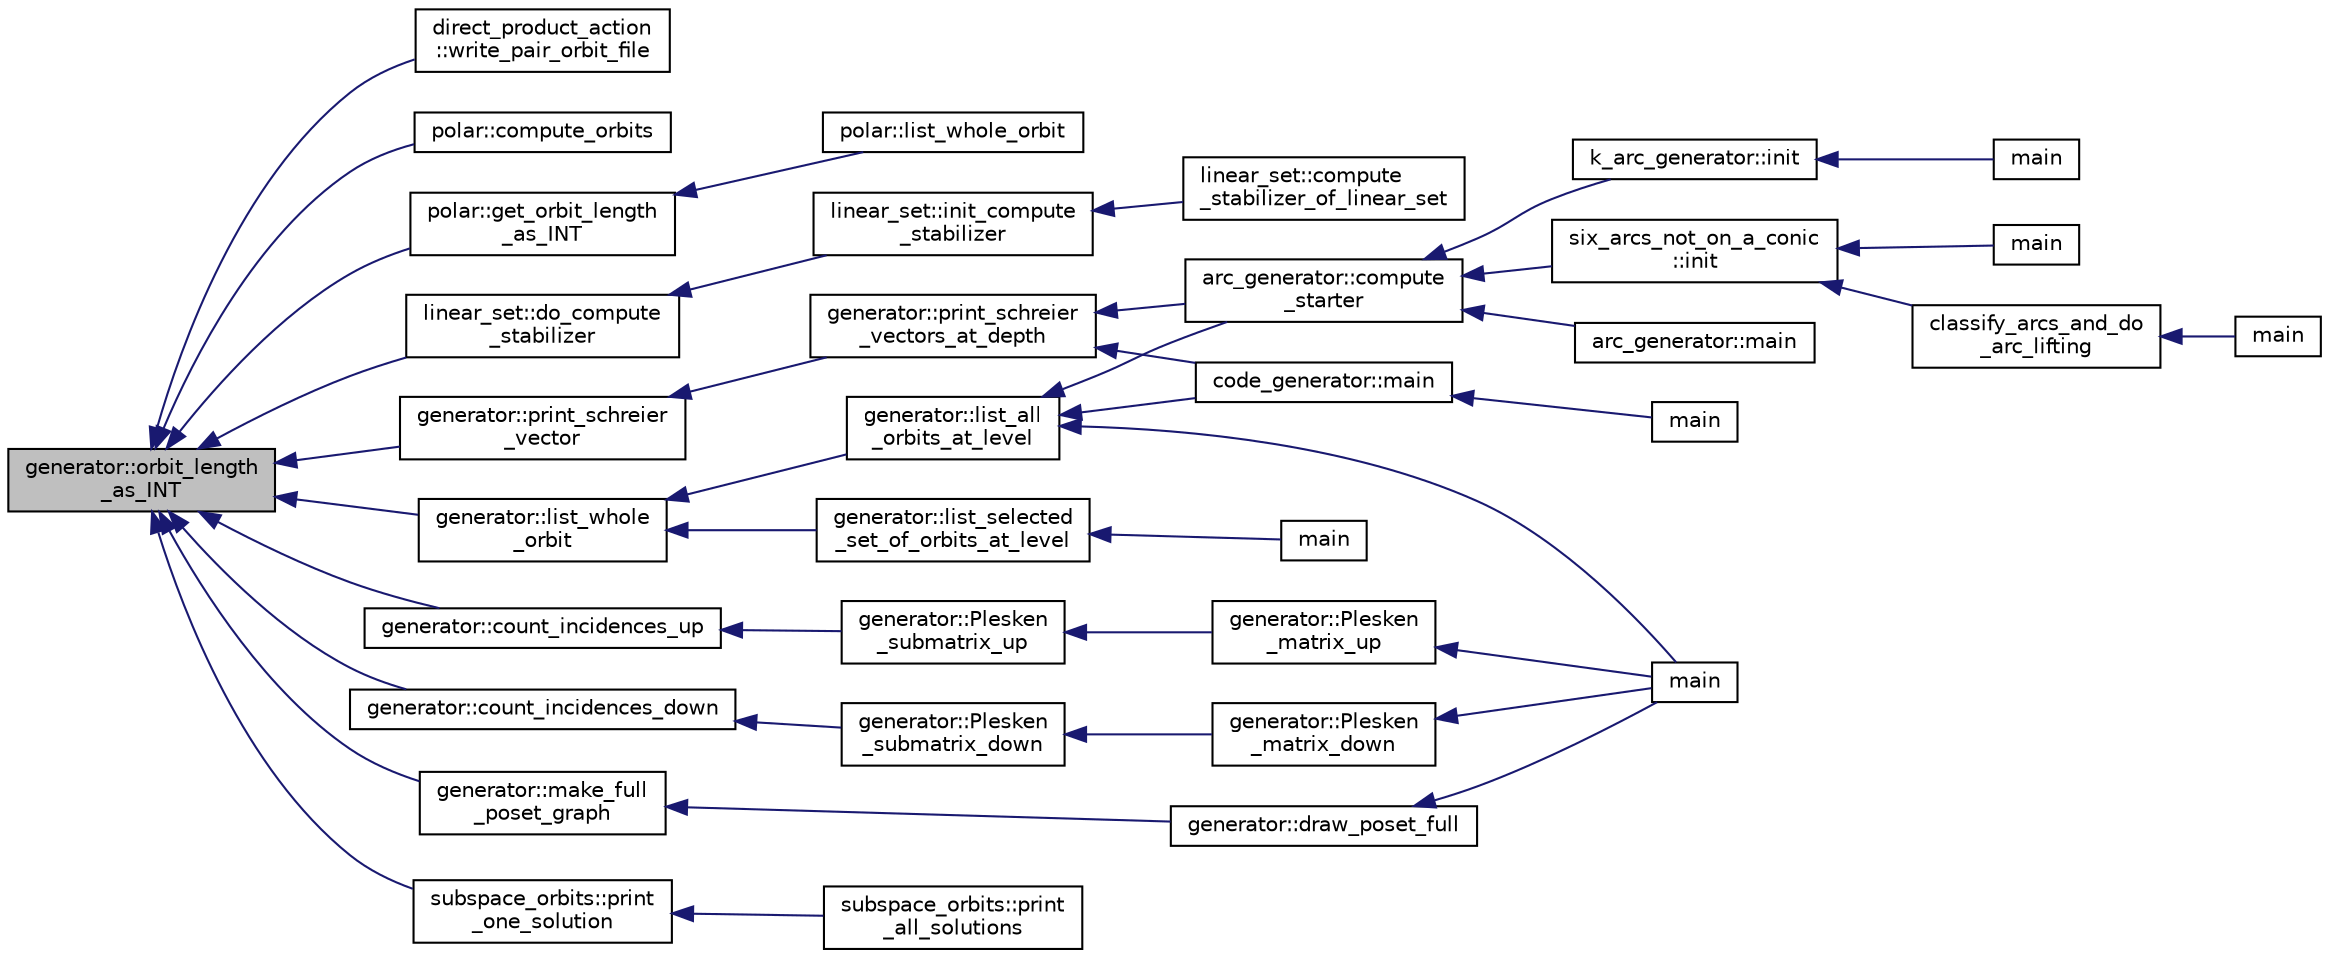 digraph "generator::orbit_length_as_INT"
{
  edge [fontname="Helvetica",fontsize="10",labelfontname="Helvetica",labelfontsize="10"];
  node [fontname="Helvetica",fontsize="10",shape=record];
  rankdir="LR";
  Node15559 [label="generator::orbit_length\l_as_INT",height=0.2,width=0.4,color="black", fillcolor="grey75", style="filled", fontcolor="black"];
  Node15559 -> Node15560 [dir="back",color="midnightblue",fontsize="10",style="solid",fontname="Helvetica"];
  Node15560 [label="direct_product_action\l::write_pair_orbit_file",height=0.2,width=0.4,color="black", fillcolor="white", style="filled",URL="$d3/d78/classdirect__product__action.html#a951b8044b9fd77e31ab10cdde9e9f668"];
  Node15559 -> Node15561 [dir="back",color="midnightblue",fontsize="10",style="solid",fontname="Helvetica"];
  Node15561 [label="polar::compute_orbits",height=0.2,width=0.4,color="black", fillcolor="white", style="filled",URL="$da/d1c/classpolar.html#ac4c3c4f95d14c74ff4a3ec3f3479a1da"];
  Node15559 -> Node15562 [dir="back",color="midnightblue",fontsize="10",style="solid",fontname="Helvetica"];
  Node15562 [label="polar::get_orbit_length\l_as_INT",height=0.2,width=0.4,color="black", fillcolor="white", style="filled",URL="$da/d1c/classpolar.html#ae8574de93d217b3fb710406683d1f102"];
  Node15562 -> Node15563 [dir="back",color="midnightblue",fontsize="10",style="solid",fontname="Helvetica"];
  Node15563 [label="polar::list_whole_orbit",height=0.2,width=0.4,color="black", fillcolor="white", style="filled",URL="$da/d1c/classpolar.html#a26f04b7c75e45604ab772931ed2916fd"];
  Node15559 -> Node15564 [dir="back",color="midnightblue",fontsize="10",style="solid",fontname="Helvetica"];
  Node15564 [label="linear_set::do_compute\l_stabilizer",height=0.2,width=0.4,color="black", fillcolor="white", style="filled",URL="$dd/d86/classlinear__set.html#ae8f58ded28fb5370f4459cca42b7463b"];
  Node15564 -> Node15565 [dir="back",color="midnightblue",fontsize="10",style="solid",fontname="Helvetica"];
  Node15565 [label="linear_set::init_compute\l_stabilizer",height=0.2,width=0.4,color="black", fillcolor="white", style="filled",URL="$dd/d86/classlinear__set.html#a0cc3eaec1896fdc977b62e94623b055b"];
  Node15565 -> Node15566 [dir="back",color="midnightblue",fontsize="10",style="solid",fontname="Helvetica"];
  Node15566 [label="linear_set::compute\l_stabilizer_of_linear_set",height=0.2,width=0.4,color="black", fillcolor="white", style="filled",URL="$dd/d86/classlinear__set.html#a098a133edfbaae0fd347a69c50bdbee2"];
  Node15559 -> Node15567 [dir="back",color="midnightblue",fontsize="10",style="solid",fontname="Helvetica"];
  Node15567 [label="generator::print_schreier\l_vector",height=0.2,width=0.4,color="black", fillcolor="white", style="filled",URL="$d7/d73/classgenerator.html#aa31c8a1d5c8f5ccb054a07455983b0d1"];
  Node15567 -> Node15568 [dir="back",color="midnightblue",fontsize="10",style="solid",fontname="Helvetica"];
  Node15568 [label="generator::print_schreier\l_vectors_at_depth",height=0.2,width=0.4,color="black", fillcolor="white", style="filled",URL="$d7/d73/classgenerator.html#a905ff91771cf86019c8052e7ddcd3287"];
  Node15568 -> Node15569 [dir="back",color="midnightblue",fontsize="10",style="solid",fontname="Helvetica"];
  Node15569 [label="code_generator::main",height=0.2,width=0.4,color="black", fillcolor="white", style="filled",URL="$db/d37/classcode__generator.html#ab3cf3a306e4032c2b471ac95321c599f"];
  Node15569 -> Node15570 [dir="back",color="midnightblue",fontsize="10",style="solid",fontname="Helvetica"];
  Node15570 [label="main",height=0.2,width=0.4,color="black", fillcolor="white", style="filled",URL="$d4/d4f/codes_8_c.html#a217dbf8b442f20279ea00b898af96f52"];
  Node15568 -> Node15571 [dir="back",color="midnightblue",fontsize="10",style="solid",fontname="Helvetica"];
  Node15571 [label="arc_generator::compute\l_starter",height=0.2,width=0.4,color="black", fillcolor="white", style="filled",URL="$d4/d21/classarc__generator.html#aad1dcec3a1c302e743d574bd1ac857d9"];
  Node15571 -> Node15572 [dir="back",color="midnightblue",fontsize="10",style="solid",fontname="Helvetica"];
  Node15572 [label="arc_generator::main",height=0.2,width=0.4,color="black", fillcolor="white", style="filled",URL="$d4/d21/classarc__generator.html#ad80140b51b165dad1fe6ab232be7829a"];
  Node15571 -> Node15573 [dir="back",color="midnightblue",fontsize="10",style="solid",fontname="Helvetica"];
  Node15573 [label="k_arc_generator::init",height=0.2,width=0.4,color="black", fillcolor="white", style="filled",URL="$d6/dd8/classk__arc__generator.html#a6036d9f52ede9f8ca681505626b5361d"];
  Node15573 -> Node15574 [dir="back",color="midnightblue",fontsize="10",style="solid",fontname="Helvetica"];
  Node15574 [label="main",height=0.2,width=0.4,color="black", fillcolor="white", style="filled",URL="$d6/d01/k__arc__generator__main_8_c.html#a217dbf8b442f20279ea00b898af96f52"];
  Node15571 -> Node15575 [dir="back",color="midnightblue",fontsize="10",style="solid",fontname="Helvetica"];
  Node15575 [label="six_arcs_not_on_a_conic\l::init",height=0.2,width=0.4,color="black", fillcolor="white", style="filled",URL="$d8/de6/classsix__arcs__not__on__a__conic.html#a7a4d5cf8a098488729934cfa8a70944a"];
  Node15575 -> Node15576 [dir="back",color="midnightblue",fontsize="10",style="solid",fontname="Helvetica"];
  Node15576 [label="classify_arcs_and_do\l_arc_lifting",height=0.2,width=0.4,color="black", fillcolor="white", style="filled",URL="$d6/dc3/arc__lifting__main_8_c.html#afdd7be16f16b8c71e9a72fe5f6a0b59c"];
  Node15576 -> Node15577 [dir="back",color="midnightblue",fontsize="10",style="solid",fontname="Helvetica"];
  Node15577 [label="main",height=0.2,width=0.4,color="black", fillcolor="white", style="filled",URL="$d6/dc3/arc__lifting__main_8_c.html#a217dbf8b442f20279ea00b898af96f52"];
  Node15575 -> Node15578 [dir="back",color="midnightblue",fontsize="10",style="solid",fontname="Helvetica"];
  Node15578 [label="main",height=0.2,width=0.4,color="black", fillcolor="white", style="filled",URL="$d2/dfa/create__surface__main_8_c.html#a217dbf8b442f20279ea00b898af96f52"];
  Node15559 -> Node15579 [dir="back",color="midnightblue",fontsize="10",style="solid",fontname="Helvetica"];
  Node15579 [label="generator::list_whole\l_orbit",height=0.2,width=0.4,color="black", fillcolor="white", style="filled",URL="$d7/d73/classgenerator.html#aa102d1c1e32f0cd1dafeab1e0d1c18c1"];
  Node15579 -> Node15580 [dir="back",color="midnightblue",fontsize="10",style="solid",fontname="Helvetica"];
  Node15580 [label="generator::list_all\l_orbits_at_level",height=0.2,width=0.4,color="black", fillcolor="white", style="filled",URL="$d7/d73/classgenerator.html#a650880bf92f9f2bf124d4ead2cc01f70"];
  Node15580 -> Node15569 [dir="back",color="midnightblue",fontsize="10",style="solid",fontname="Helvetica"];
  Node15580 -> Node15581 [dir="back",color="midnightblue",fontsize="10",style="solid",fontname="Helvetica"];
  Node15581 [label="main",height=0.2,width=0.4,color="black", fillcolor="white", style="filled",URL="$de/d2d/graph_2graph_8_c.html#a217dbf8b442f20279ea00b898af96f52"];
  Node15580 -> Node15571 [dir="back",color="midnightblue",fontsize="10",style="solid",fontname="Helvetica"];
  Node15579 -> Node15582 [dir="back",color="midnightblue",fontsize="10",style="solid",fontname="Helvetica"];
  Node15582 [label="generator::list_selected\l_set_of_orbits_at_level",height=0.2,width=0.4,color="black", fillcolor="white", style="filled",URL="$d7/d73/classgenerator.html#a391f8ad3ba736baedd3dd2b7e31a0a62"];
  Node15582 -> Node15583 [dir="back",color="midnightblue",fontsize="10",style="solid",fontname="Helvetica"];
  Node15583 [label="main",height=0.2,width=0.4,color="black", fillcolor="white", style="filled",URL="$da/dd5/subspace__orbits__main_8_c.html#a217dbf8b442f20279ea00b898af96f52"];
  Node15559 -> Node15584 [dir="back",color="midnightblue",fontsize="10",style="solid",fontname="Helvetica"];
  Node15584 [label="generator::count_incidences_up",height=0.2,width=0.4,color="black", fillcolor="white", style="filled",URL="$d7/d73/classgenerator.html#a9d833d8494072c07de28b8f0e9b8155d"];
  Node15584 -> Node15585 [dir="back",color="midnightblue",fontsize="10",style="solid",fontname="Helvetica"];
  Node15585 [label="generator::Plesken\l_submatrix_up",height=0.2,width=0.4,color="black", fillcolor="white", style="filled",URL="$d7/d73/classgenerator.html#ad3d2ebc7da6268d878c5acfc5feefca5"];
  Node15585 -> Node15586 [dir="back",color="midnightblue",fontsize="10",style="solid",fontname="Helvetica"];
  Node15586 [label="generator::Plesken\l_matrix_up",height=0.2,width=0.4,color="black", fillcolor="white", style="filled",URL="$d7/d73/classgenerator.html#a5944c65399c201b426ea3ab2eb7cfa6e"];
  Node15586 -> Node15581 [dir="back",color="midnightblue",fontsize="10",style="solid",fontname="Helvetica"];
  Node15559 -> Node15587 [dir="back",color="midnightblue",fontsize="10",style="solid",fontname="Helvetica"];
  Node15587 [label="generator::count_incidences_down",height=0.2,width=0.4,color="black", fillcolor="white", style="filled",URL="$d7/d73/classgenerator.html#aef9312d2eab8e5ff47228fc5cdab3262"];
  Node15587 -> Node15588 [dir="back",color="midnightblue",fontsize="10",style="solid",fontname="Helvetica"];
  Node15588 [label="generator::Plesken\l_submatrix_down",height=0.2,width=0.4,color="black", fillcolor="white", style="filled",URL="$d7/d73/classgenerator.html#a8671e3798fb19accfa92c41d7389a8eb"];
  Node15588 -> Node15589 [dir="back",color="midnightblue",fontsize="10",style="solid",fontname="Helvetica"];
  Node15589 [label="generator::Plesken\l_matrix_down",height=0.2,width=0.4,color="black", fillcolor="white", style="filled",URL="$d7/d73/classgenerator.html#aa1ae9d8cbaa9d7012e7796499e4c93e9"];
  Node15589 -> Node15581 [dir="back",color="midnightblue",fontsize="10",style="solid",fontname="Helvetica"];
  Node15559 -> Node15590 [dir="back",color="midnightblue",fontsize="10",style="solid",fontname="Helvetica"];
  Node15590 [label="generator::make_full\l_poset_graph",height=0.2,width=0.4,color="black", fillcolor="white", style="filled",URL="$d7/d73/classgenerator.html#ab6415c4a8fbcc54c470448935a95aa56"];
  Node15590 -> Node15591 [dir="back",color="midnightblue",fontsize="10",style="solid",fontname="Helvetica"];
  Node15591 [label="generator::draw_poset_full",height=0.2,width=0.4,color="black", fillcolor="white", style="filled",URL="$d7/d73/classgenerator.html#a6f7f90e50993905db31342536ac59d8c"];
  Node15591 -> Node15581 [dir="back",color="midnightblue",fontsize="10",style="solid",fontname="Helvetica"];
  Node15559 -> Node15592 [dir="back",color="midnightblue",fontsize="10",style="solid",fontname="Helvetica"];
  Node15592 [label="subspace_orbits::print\l_one_solution",height=0.2,width=0.4,color="black", fillcolor="white", style="filled",URL="$d2/d9f/classsubspace__orbits.html#a9047cdfdfc64339f714ffe5e12a4b35f"];
  Node15592 -> Node15593 [dir="back",color="midnightblue",fontsize="10",style="solid",fontname="Helvetica"];
  Node15593 [label="subspace_orbits::print\l_all_solutions",height=0.2,width=0.4,color="black", fillcolor="white", style="filled",URL="$d2/d9f/classsubspace__orbits.html#ab3b725a940c2efd222746887c266d9de"];
}
